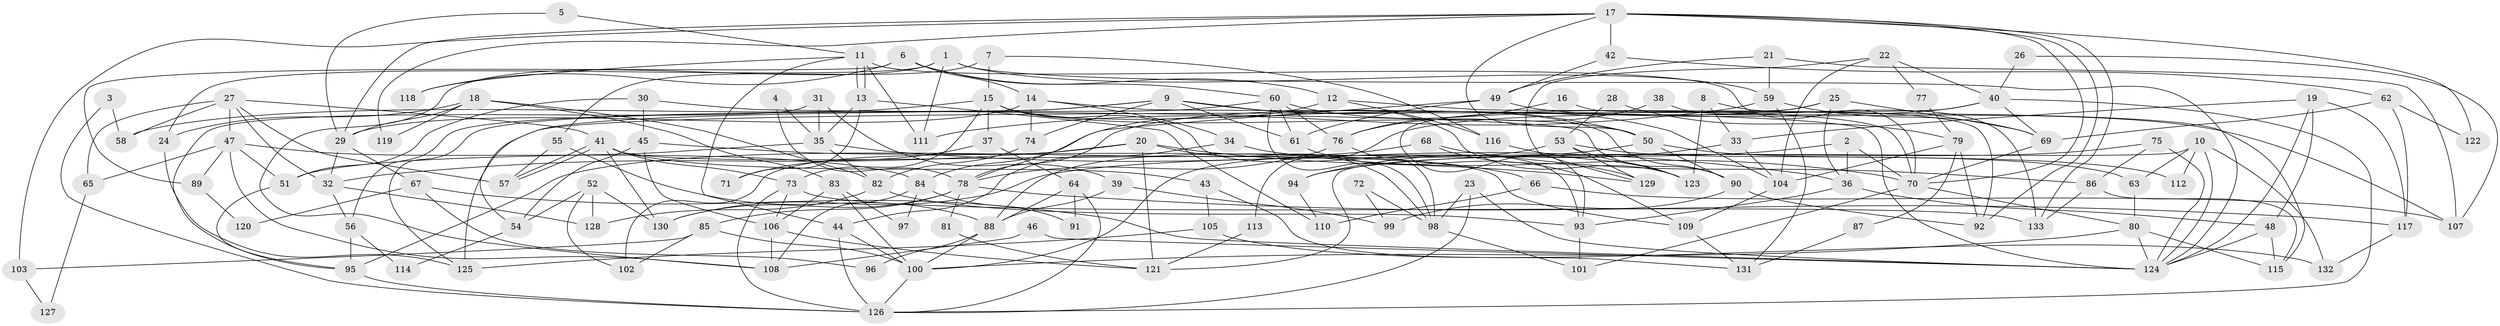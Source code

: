// coarse degree distribution, {6: 0.03225806451612903, 2: 0.21505376344086022, 3: 0.23655913978494625, 5: 0.13978494623655913, 4: 0.20430107526881722, 9: 0.021505376344086023, 7: 0.07526881720430108, 8: 0.03225806451612903, 10: 0.010752688172043012, 12: 0.021505376344086023, 14: 0.010752688172043012}
// Generated by graph-tools (version 1.1) at 2025/52/03/04/25 21:52:43]
// undirected, 133 vertices, 266 edges
graph export_dot {
graph [start="1"]
  node [color=gray90,style=filled];
  1;
  2;
  3;
  4;
  5;
  6;
  7;
  8;
  9;
  10;
  11;
  12;
  13;
  14;
  15;
  16;
  17;
  18;
  19;
  20;
  21;
  22;
  23;
  24;
  25;
  26;
  27;
  28;
  29;
  30;
  31;
  32;
  33;
  34;
  35;
  36;
  37;
  38;
  39;
  40;
  41;
  42;
  43;
  44;
  45;
  46;
  47;
  48;
  49;
  50;
  51;
  52;
  53;
  54;
  55;
  56;
  57;
  58;
  59;
  60;
  61;
  62;
  63;
  64;
  65;
  66;
  67;
  68;
  69;
  70;
  71;
  72;
  73;
  74;
  75;
  76;
  77;
  78;
  79;
  80;
  81;
  82;
  83;
  84;
  85;
  86;
  87;
  88;
  89;
  90;
  91;
  92;
  93;
  94;
  95;
  96;
  97;
  98;
  99;
  100;
  101;
  102;
  103;
  104;
  105;
  106;
  107;
  108;
  109;
  110;
  111;
  112;
  113;
  114;
  115;
  116;
  117;
  118;
  119;
  120;
  121;
  122;
  123;
  124;
  125;
  126;
  127;
  128;
  129;
  130;
  131;
  132;
  133;
  1 -- 111;
  1 -- 124;
  1 -- 24;
  1 -- 59;
  1 -- 108;
  2 -- 70;
  2 -- 130;
  2 -- 36;
  3 -- 58;
  3 -- 126;
  4 -- 35;
  4 -- 78;
  5 -- 29;
  5 -- 11;
  6 -- 60;
  6 -- 12;
  6 -- 14;
  6 -- 89;
  6 -- 118;
  7 -- 15;
  7 -- 55;
  7 -- 116;
  8 -- 115;
  8 -- 123;
  8 -- 33;
  9 -- 50;
  9 -- 74;
  9 -- 54;
  9 -- 56;
  9 -- 61;
  9 -- 123;
  10 -- 124;
  10 -- 121;
  10 -- 63;
  10 -- 112;
  10 -- 132;
  11 -- 13;
  11 -- 13;
  11 -- 44;
  11 -- 70;
  11 -- 111;
  11 -- 118;
  12 -- 116;
  12 -- 70;
  12 -- 78;
  13 -- 35;
  13 -- 71;
  13 -- 110;
  14 -- 124;
  14 -- 29;
  14 -- 34;
  14 -- 74;
  15 -- 93;
  15 -- 50;
  15 -- 37;
  15 -- 58;
  15 -- 73;
  15 -- 90;
  16 -- 76;
  16 -- 92;
  17 -- 70;
  17 -- 29;
  17 -- 42;
  17 -- 50;
  17 -- 92;
  17 -- 103;
  17 -- 119;
  17 -- 122;
  17 -- 133;
  18 -- 24;
  18 -- 83;
  18 -- 29;
  18 -- 82;
  18 -- 119;
  19 -- 48;
  19 -- 124;
  19 -- 33;
  19 -- 117;
  20 -- 129;
  20 -- 102;
  20 -- 32;
  20 -- 98;
  20 -- 121;
  21 -- 49;
  21 -- 59;
  21 -- 107;
  22 -- 40;
  22 -- 104;
  22 -- 77;
  22 -- 129;
  23 -- 126;
  23 -- 98;
  23 -- 124;
  24 -- 125;
  25 -- 69;
  25 -- 36;
  25 -- 78;
  25 -- 93;
  26 -- 107;
  26 -- 40;
  27 -- 47;
  27 -- 32;
  27 -- 41;
  27 -- 57;
  27 -- 58;
  27 -- 65;
  28 -- 79;
  28 -- 53;
  29 -- 32;
  29 -- 67;
  30 -- 45;
  30 -- 51;
  30 -- 90;
  31 -- 35;
  31 -- 95;
  31 -- 39;
  32 -- 56;
  32 -- 128;
  33 -- 94;
  33 -- 104;
  34 -- 70;
  34 -- 44;
  35 -- 82;
  35 -- 36;
  35 -- 51;
  36 -- 93;
  36 -- 48;
  37 -- 64;
  37 -- 71;
  38 -- 76;
  38 -- 133;
  39 -- 88;
  39 -- 99;
  40 -- 125;
  40 -- 126;
  40 -- 69;
  40 -- 113;
  41 -- 57;
  41 -- 57;
  41 -- 43;
  41 -- 73;
  41 -- 109;
  41 -- 130;
  42 -- 62;
  42 -- 49;
  43 -- 131;
  43 -- 105;
  44 -- 126;
  44 -- 100;
  45 -- 106;
  45 -- 54;
  45 -- 66;
  46 -- 124;
  46 -- 108;
  47 -- 51;
  47 -- 108;
  47 -- 65;
  47 -- 84;
  47 -- 89;
  48 -- 124;
  48 -- 115;
  49 -- 61;
  49 -- 84;
  49 -- 107;
  50 -- 90;
  50 -- 100;
  50 -- 112;
  51 -- 95;
  52 -- 128;
  52 -- 130;
  52 -- 54;
  52 -- 102;
  53 -- 129;
  53 -- 63;
  53 -- 88;
  53 -- 123;
  54 -- 114;
  55 -- 57;
  55 -- 88;
  56 -- 95;
  56 -- 114;
  59 -- 69;
  59 -- 111;
  59 -- 131;
  60 -- 61;
  60 -- 98;
  60 -- 76;
  60 -- 104;
  60 -- 125;
  61 -- 109;
  62 -- 117;
  62 -- 69;
  62 -- 122;
  63 -- 80;
  64 -- 126;
  64 -- 88;
  64 -- 91;
  65 -- 127;
  66 -- 107;
  66 -- 110;
  67 -- 124;
  67 -- 96;
  67 -- 120;
  68 -- 86;
  68 -- 95;
  68 -- 129;
  69 -- 70;
  70 -- 80;
  70 -- 101;
  72 -- 98;
  72 -- 99;
  73 -- 106;
  73 -- 126;
  73 -- 133;
  74 -- 82;
  75 -- 94;
  75 -- 86;
  75 -- 124;
  76 -- 78;
  76 -- 98;
  77 -- 79;
  78 -- 81;
  78 -- 85;
  78 -- 117;
  78 -- 130;
  79 -- 92;
  79 -- 104;
  79 -- 87;
  80 -- 100;
  80 -- 124;
  80 -- 115;
  81 -- 121;
  82 -- 93;
  82 -- 128;
  83 -- 100;
  83 -- 106;
  83 -- 97;
  84 -- 91;
  84 -- 97;
  84 -- 108;
  85 -- 100;
  85 -- 102;
  85 -- 103;
  86 -- 133;
  86 -- 115;
  87 -- 131;
  88 -- 100;
  88 -- 96;
  89 -- 120;
  90 -- 92;
  90 -- 99;
  93 -- 101;
  94 -- 110;
  95 -- 126;
  98 -- 101;
  100 -- 126;
  103 -- 127;
  104 -- 109;
  105 -- 132;
  105 -- 125;
  106 -- 108;
  106 -- 121;
  109 -- 131;
  113 -- 121;
  116 -- 123;
  117 -- 132;
}
